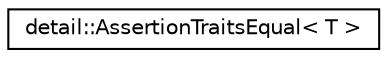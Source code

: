digraph "Graphical Class Hierarchy"
{
  edge [fontname="Helvetica",fontsize="10",labelfontname="Helvetica",labelfontsize="10"];
  node [fontname="Helvetica",fontsize="10",shape=record];
  rankdir="LR";
  Node0 [label="detail::AssertionTraitsEqual\< T \>",height=0.2,width=0.4,color="black", fillcolor="white", style="filled",URL="$classdetail_1_1AssertionTraitsEqual.html",tooltip="Mixin that can be used to provide the equal function for CppUnit::assertion_traits. "];
}
